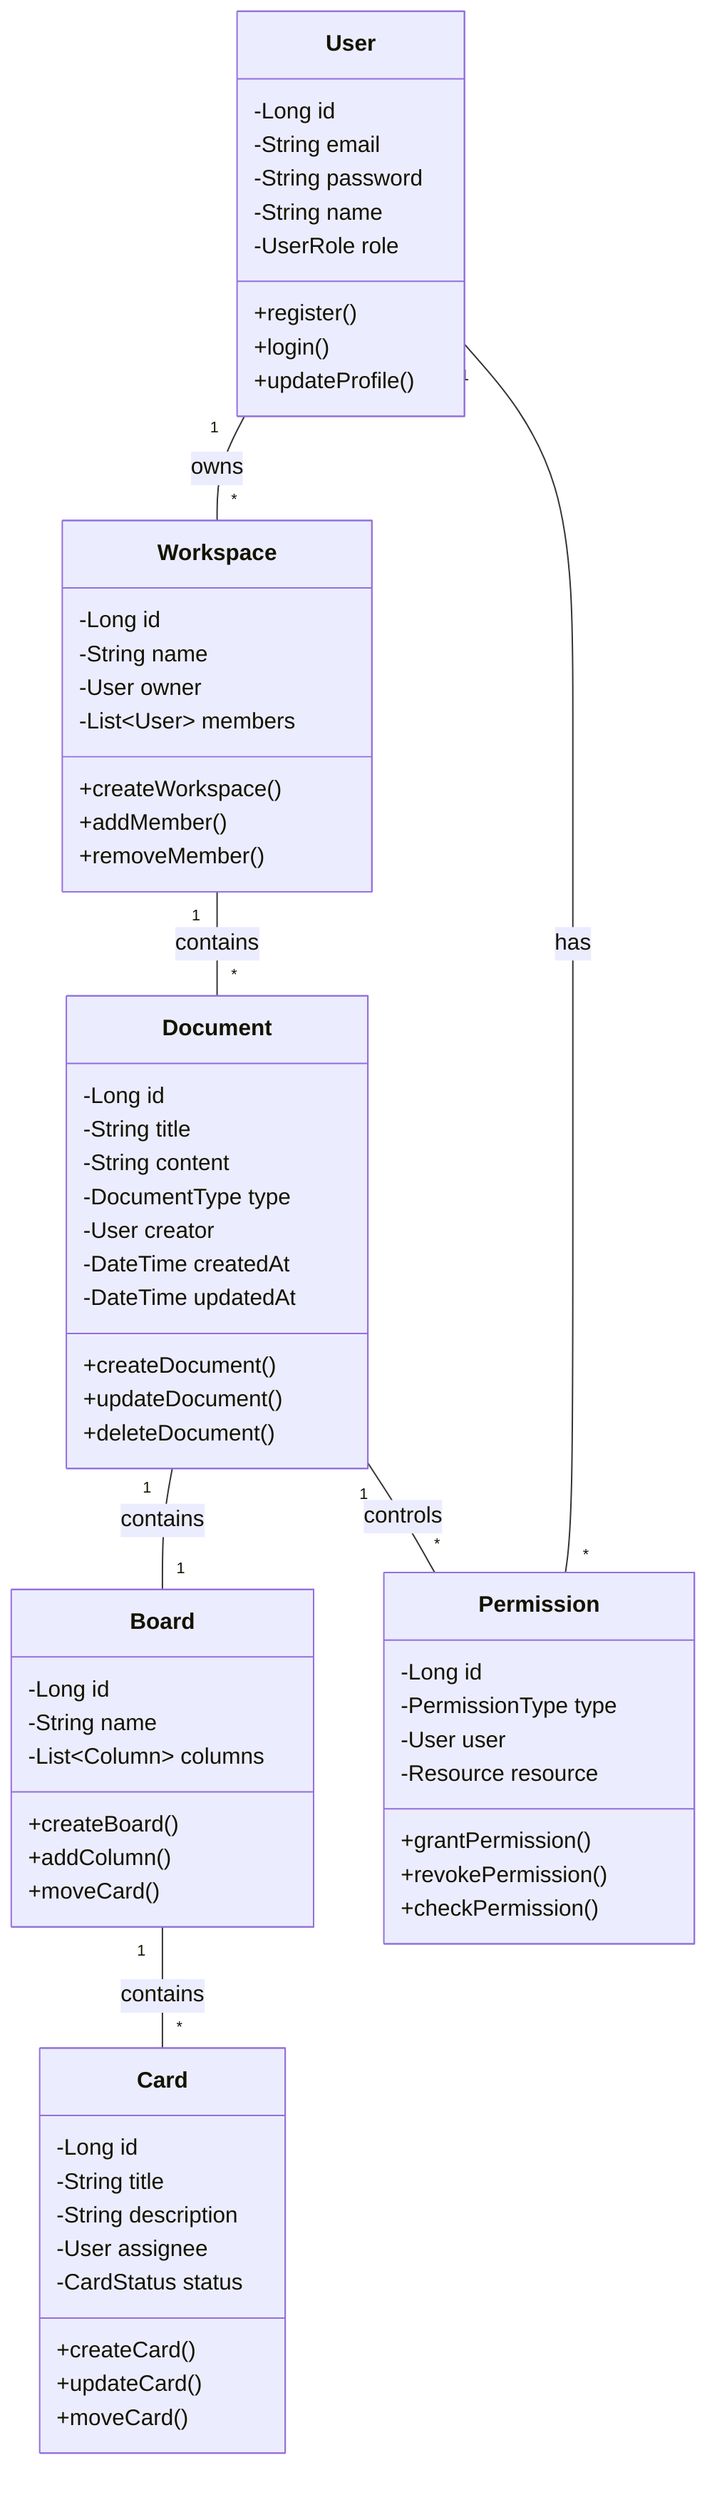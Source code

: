 classDiagram
    class User {
        -Long id
        -String email
        -String password
        -String name
        -UserRole role
        +register()
        +login()
        +updateProfile()
    }

    class Workspace {
        -Long id
        -String name
        -User owner
        -List~User~ members
        +createWorkspace()
        +addMember()
        +removeMember()
    }

    class Document {
        -Long id
        -String title
        -String content
        -DocumentType type
        -User creator
        -DateTime createdAt
        -DateTime updatedAt
        +createDocument()
        +updateDocument()
        +deleteDocument()
    }

    class Board {
        -Long id
        -String name
        -List~Column~ columns
        +createBoard()
        +addColumn()
        +moveCard()
    }

    class Card {
        -Long id
        -String title
        -String description
        -User assignee
        -CardStatus status
        +createCard()
        +updateCard()
        +moveCard()
    }

    class Permission {
        -Long id
        -PermissionType type
        -User user
        -Resource resource
        +grantPermission()
        +revokePermission()
        +checkPermission()
    }

    User "1" -- "*" Workspace : owns
    Workspace "1" -- "*" Document : contains
    Document "1" -- "1" Board : contains
    Board "1" -- "*" Card : contains
    User "1" -- "*" Permission : has
    Document "1" -- "*" Permission : controls